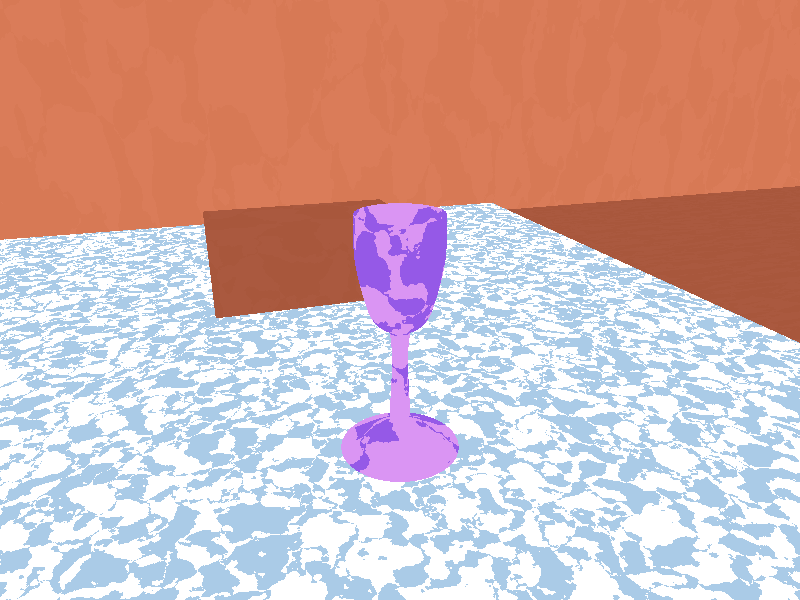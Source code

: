 #include "colors.inc"

#declare tableLength = 25;
#declare tableWidth = 15;
 
// Back panel       
plane {
z, 50
pigment {
checker rgb <0.7, 0.2, 0.1>, rgb <0.5, 0.1, 0>
scale <5, 10, 0>   
turbulence 0.5
frequency 0.1
}
}    
             
// Floor             
plane {
y, -10
pigment {
checker rgb <0.4, 0.1, 0.05>, rgb <0.3, 0.05, 0>
scale <5, 10, 0>   
turbulence 0.5
frequency 0.1
}
}  

// Table       
box { 
<-(tableWidth/2), -0.015, -(tableLength/2)>
<tableWidth/2, -0.2, tableLength/2>
pigment {
White
}
}      
box {
<-(tableWidth/2), -0.01, -(tableLength/2)>
<tableWidth/2, 0, tableLength/2>
pigment {
    checker rgb <0.4, 0.6, 0.8>, rgbt <1,1,1,1>  
    scale 0.5
    turbulence 1
    lambda 2
}           
}
 
// Glass
sor{
 11, 
 <0.00,0.00>
 <0.7,0.05>
 <0.6,0.1> 
 <0.12,0.4>       
 <0.12,0.5>
 <0.12,1.6> 
 <0.3,1.75> 
 <0.4,2>
 <0.5,2.5>
 <0.5,3.0> 
 <0.5,4>  
 open
 pigment {
   checker rgbt <0.7, 0.3, 0.9, 0.4>, rgbt <0.3, 0.1, 0.8, 0.6>
   turbulence 1
 }                            
 finish {
    ambient 0.2
    diffuse 0.5
    reflection 0.1
    specular 3
    roughness .01
 }
 interior { ior 1.0 }
 scale 1.0  rotate<0,0,0> translate<0,0,0>
}

// Drink    
sor{
 5,
 <0.12,1.6> 
 <0.3,1.75> 
 <0.4,2>
 <0.5,2.5>
 <0.5,4>  
 pigment {
    rgbt <0.5, 0.1, 0.1, 0.1>
 }    
 finish {
    reflection 0.2
 }            
 interior { ior 1.0 }
 scale <0.9, 1, 0.9>
} 

box {
    <-2, 0, 5>
    <2, 1.5, 7.5>
    pigment {
        checker rgb <0.4, 0.1, 0.05>, rgb <0.3, 0.05, 0>   
        turbulence 0.5
        frequency 0.1
    }
}     
 
// Lights   
light_source {
<0,20,0>
White   
area_light
<1,0,0>
<0,0,1>
4,4
}
light_source {
<5, 5, 10>
<1, 1, 1> 
}
light_source {
<-5, 5, -20>
0.5           
area_light
<1,0,0>
<0,0,1>
4,4
}

// Camera
camera {
location <-2, 4.5, -6>
look_at <0,2,0>
}


